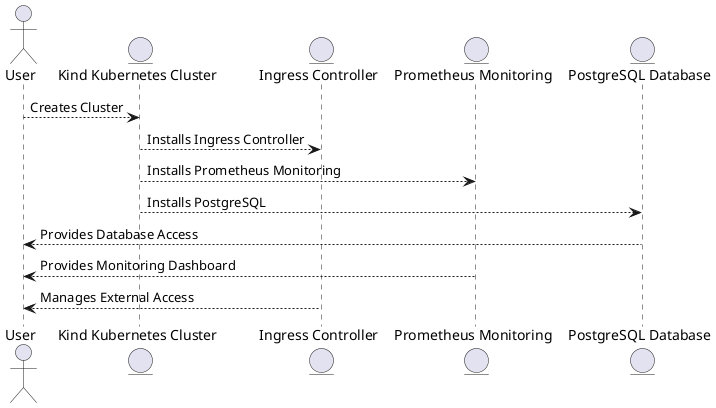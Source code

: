 @startuml
actor User
entity "Kind Kubernetes Cluster" as Kind
entity "Ingress Controller" as Ingress
entity "Prometheus Monitoring" as Prometheus
entity "PostgreSQL Database" as Postgres

User --> Kind : Creates Cluster
Kind --> Ingress : Installs Ingress Controller
Kind --> Prometheus : Installs Prometheus Monitoring
Kind --> Postgres : Installs PostgreSQL

Postgres --> User : Provides Database Access
Prometheus --> User : Provides Monitoring Dashboard
Ingress --> User : Manages External Access

@enduml
